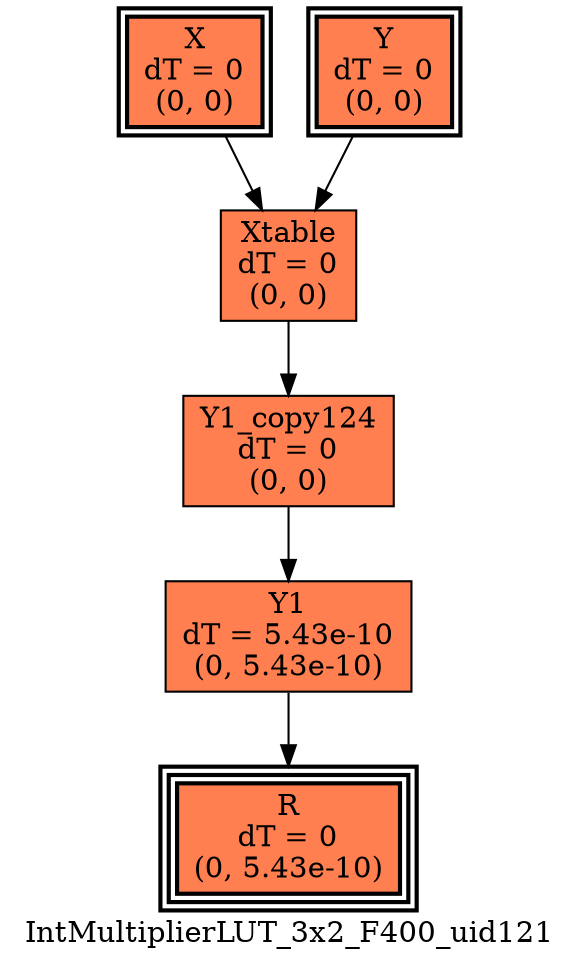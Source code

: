 digraph IntMultiplierLUT_3x2_F400_uid121
{
	//graph drawing options
	label=IntMultiplierLUT_3x2_F400_uid121;
	labelloc=bottom;
	labeljust=right;
	ratio=auto;
	nodesep=0.25;
	ranksep=0.5;

	//input/output signals of operator IntMultiplierLUT_3x2_F400_uid121
	X__IntMultiplierLUT_3x2_F400_uid121 [ label="X\ndT = 0\n(0, 0)", shape=box, color=black, style="bold, filled", fillcolor=coral, peripheries=2 ];
	Y__IntMultiplierLUT_3x2_F400_uid121 [ label="Y\ndT = 0\n(0, 0)", shape=box, color=black, style="bold, filled", fillcolor=coral, peripheries=2 ];
	R__IntMultiplierLUT_3x2_F400_uid121 [ label="R\ndT = 0\n(0, 5.43e-10)", shape=box, color=black, style="bold, filled", fillcolor=coral, peripheries=3 ];
	{rank=same X__IntMultiplierLUT_3x2_F400_uid121, Y__IntMultiplierLUT_3x2_F400_uid121};
	{rank=same R__IntMultiplierLUT_3x2_F400_uid121};
	//internal signals of operator IntMultiplierLUT_3x2_F400_uid121
	Xtable__IntMultiplierLUT_3x2_F400_uid121 [ label="Xtable\ndT = 0\n(0, 0)", shape=box, color=black, style=filled, fillcolor=coral, peripheries=1 ];
	Y1__IntMultiplierLUT_3x2_F400_uid121 [ label="Y1\ndT = 5.43e-10\n(0, 5.43e-10)", shape=box, color=black, style=filled, fillcolor=coral, peripheries=1 ];
	Y1_copy124__IntMultiplierLUT_3x2_F400_uid121 [ label="Y1_copy124\ndT = 0\n(0, 0)", shape=box, color=black, style=filled, fillcolor=coral, peripheries=1 ];

	//subcomponents of operator IntMultiplierLUT_3x2_F400_uid121

	//input and internal signal connections of operator IntMultiplierLUT_3x2_F400_uid121
	X__IntMultiplierLUT_3x2_F400_uid121 -> Xtable__IntMultiplierLUT_3x2_F400_uid121 [ arrowhead=normal, arrowsize=1.0, arrowtail=normal, color=black, dir=forward  ];
	Y__IntMultiplierLUT_3x2_F400_uid121 -> Xtable__IntMultiplierLUT_3x2_F400_uid121 [ arrowhead=normal, arrowsize=1.0, arrowtail=normal, color=black, dir=forward  ];
	Xtable__IntMultiplierLUT_3x2_F400_uid121 -> Y1_copy124__IntMultiplierLUT_3x2_F400_uid121 [ arrowhead=normal, arrowsize=1.0, arrowtail=normal, color=black, dir=forward  ];
	Y1__IntMultiplierLUT_3x2_F400_uid121 -> R__IntMultiplierLUT_3x2_F400_uid121 [ arrowhead=normal, arrowsize=1.0, arrowtail=normal, color=black, dir=forward  ];
	Y1_copy124__IntMultiplierLUT_3x2_F400_uid121 -> Y1__IntMultiplierLUT_3x2_F400_uid121 [ arrowhead=normal, arrowsize=1.0, arrowtail=normal, color=black, dir=forward  ];
}

